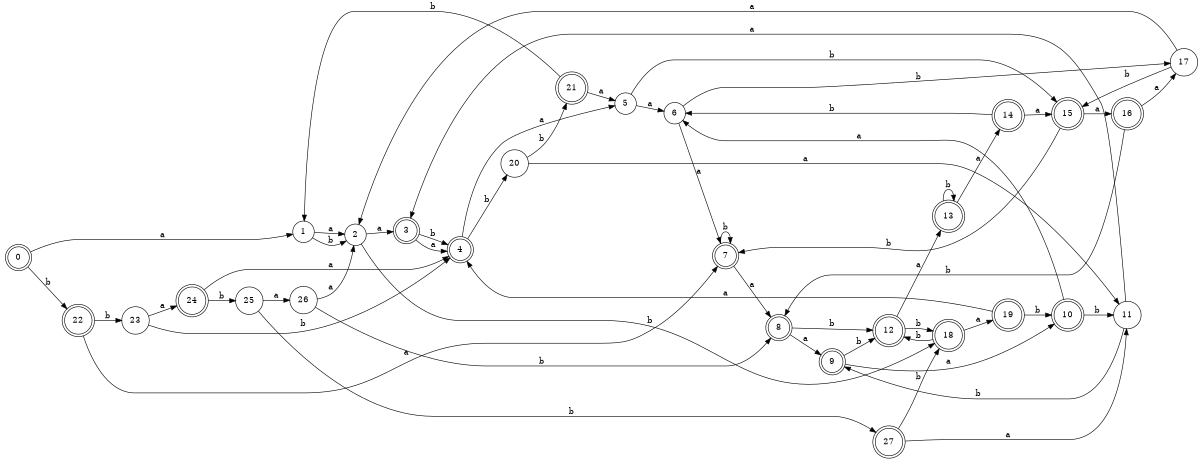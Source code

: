 digraph n23_9 {
__start0 [label="" shape="none"];

rankdir=LR;
size="8,5";

s0 [style="rounded,filled", color="black", fillcolor="white" shape="doublecircle", label="0"];
s1 [style="filled", color="black", fillcolor="white" shape="circle", label="1"];
s2 [style="filled", color="black", fillcolor="white" shape="circle", label="2"];
s3 [style="rounded,filled", color="black", fillcolor="white" shape="doublecircle", label="3"];
s4 [style="rounded,filled", color="black", fillcolor="white" shape="doublecircle", label="4"];
s5 [style="filled", color="black", fillcolor="white" shape="circle", label="5"];
s6 [style="filled", color="black", fillcolor="white" shape="circle", label="6"];
s7 [style="rounded,filled", color="black", fillcolor="white" shape="doublecircle", label="7"];
s8 [style="rounded,filled", color="black", fillcolor="white" shape="doublecircle", label="8"];
s9 [style="rounded,filled", color="black", fillcolor="white" shape="doublecircle", label="9"];
s10 [style="rounded,filled", color="black", fillcolor="white" shape="doublecircle", label="10"];
s11 [style="filled", color="black", fillcolor="white" shape="circle", label="11"];
s12 [style="rounded,filled", color="black", fillcolor="white" shape="doublecircle", label="12"];
s13 [style="rounded,filled", color="black", fillcolor="white" shape="doublecircle", label="13"];
s14 [style="rounded,filled", color="black", fillcolor="white" shape="doublecircle", label="14"];
s15 [style="rounded,filled", color="black", fillcolor="white" shape="doublecircle", label="15"];
s16 [style="rounded,filled", color="black", fillcolor="white" shape="doublecircle", label="16"];
s17 [style="filled", color="black", fillcolor="white" shape="circle", label="17"];
s18 [style="rounded,filled", color="black", fillcolor="white" shape="doublecircle", label="18"];
s19 [style="rounded,filled", color="black", fillcolor="white" shape="doublecircle", label="19"];
s20 [style="filled", color="black", fillcolor="white" shape="circle", label="20"];
s21 [style="rounded,filled", color="black", fillcolor="white" shape="doublecircle", label="21"];
s22 [style="rounded,filled", color="black", fillcolor="white" shape="doublecircle", label="22"];
s23 [style="filled", color="black", fillcolor="white" shape="circle", label="23"];
s24 [style="rounded,filled", color="black", fillcolor="white" shape="doublecircle", label="24"];
s25 [style="filled", color="black", fillcolor="white" shape="circle", label="25"];
s26 [style="filled", color="black", fillcolor="white" shape="circle", label="26"];
s27 [style="rounded,filled", color="black", fillcolor="white" shape="doublecircle", label="27"];
s0 -> s1 [label="a"];
s0 -> s22 [label="b"];
s1 -> s2 [label="a"];
s1 -> s2 [label="b"];
s2 -> s3 [label="a"];
s2 -> s18 [label="b"];
s3 -> s4 [label="a"];
s3 -> s4 [label="b"];
s4 -> s5 [label="a"];
s4 -> s20 [label="b"];
s5 -> s6 [label="a"];
s5 -> s15 [label="b"];
s6 -> s7 [label="a"];
s6 -> s17 [label="b"];
s7 -> s8 [label="a"];
s7 -> s7 [label="b"];
s8 -> s9 [label="a"];
s8 -> s12 [label="b"];
s9 -> s10 [label="a"];
s9 -> s12 [label="b"];
s10 -> s6 [label="a"];
s10 -> s11 [label="b"];
s11 -> s3 [label="a"];
s11 -> s9 [label="b"];
s12 -> s13 [label="a"];
s12 -> s18 [label="b"];
s13 -> s14 [label="a"];
s13 -> s13 [label="b"];
s14 -> s15 [label="a"];
s14 -> s6 [label="b"];
s15 -> s16 [label="a"];
s15 -> s7 [label="b"];
s16 -> s17 [label="a"];
s16 -> s8 [label="b"];
s17 -> s2 [label="a"];
s17 -> s15 [label="b"];
s18 -> s19 [label="a"];
s18 -> s12 [label="b"];
s19 -> s4 [label="a"];
s19 -> s10 [label="b"];
s20 -> s11 [label="a"];
s20 -> s21 [label="b"];
s21 -> s5 [label="a"];
s21 -> s1 [label="b"];
s22 -> s7 [label="a"];
s22 -> s23 [label="b"];
s23 -> s24 [label="a"];
s23 -> s4 [label="b"];
s24 -> s4 [label="a"];
s24 -> s25 [label="b"];
s25 -> s26 [label="a"];
s25 -> s27 [label="b"];
s26 -> s2 [label="a"];
s26 -> s8 [label="b"];
s27 -> s11 [label="a"];
s27 -> s18 [label="b"];

}